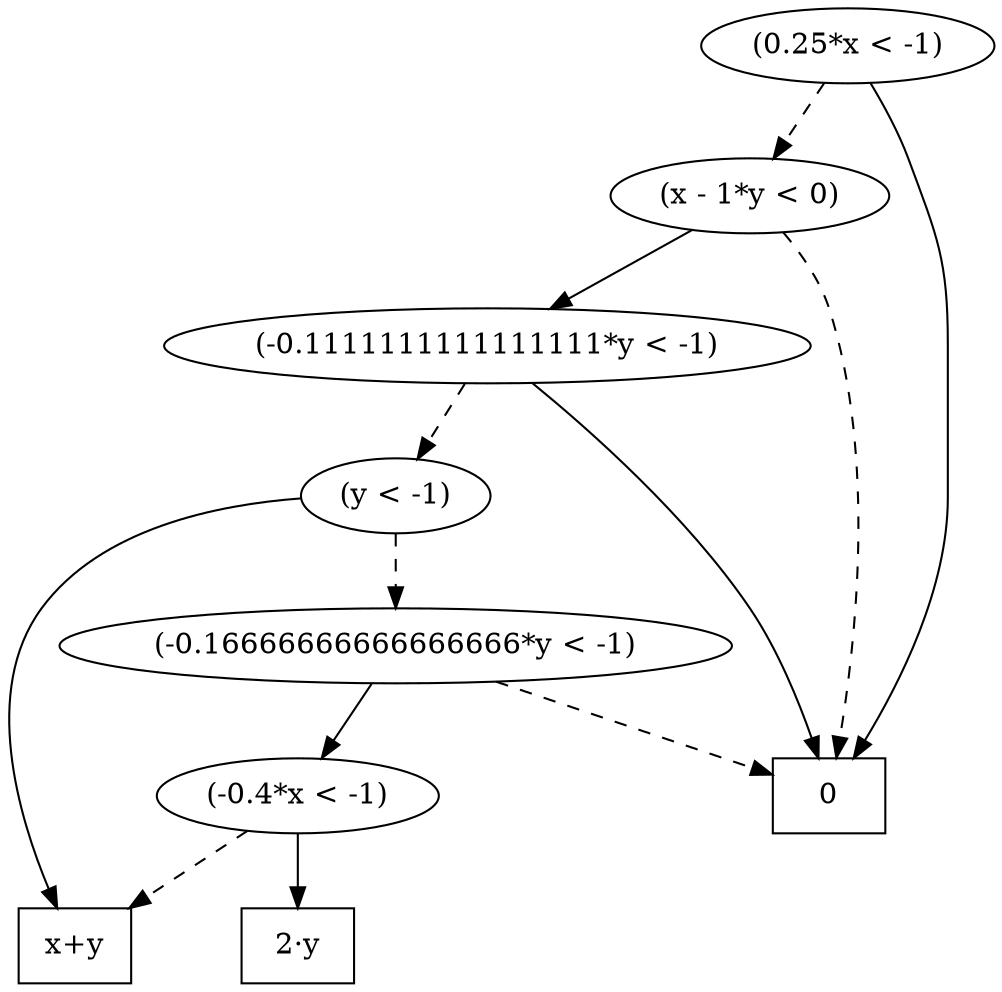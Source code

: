 digraph G {
	rankdir = TB;
	124 [label="(0.25*x < -1)", shape=""]
	124 -> 1
	124 -> 123 [style=dashed]
	{rank = same; 124;}
	1 [label="0", shape="box"]
	110 [label="(-0.4*x < -1)", shape=""]
	110 -> 107
	110 -> 105 [style=dashed]
	{rank = same; 1; 110;}
	123 [label="(x - 1*y < 0)", shape=""]
	123 -> 122
	123 -> 1 [style=dashed]
	{rank = same; 123;}
	122 [label="(-0.1111111111111111*y < -1)", shape=""]
	122 -> 1
	122 -> 121 [style=dashed]
	{rank = same; 122;}
	121 [label="(y < -1)", shape=""]
	121 -> 105
	121 -> 120 [style=dashed]
	{rank = same; 121;}
	105 [label="x+y", shape="box"]
	107 [label="2·y", shape="box"]
	{rank = same; 105; 107;}
	120 [label="(-0.16666666666666666*y < -1)", shape=""]
	120 -> 110
	120 -> 1 [style=dashed]
	{rank = same; 120;}
}
